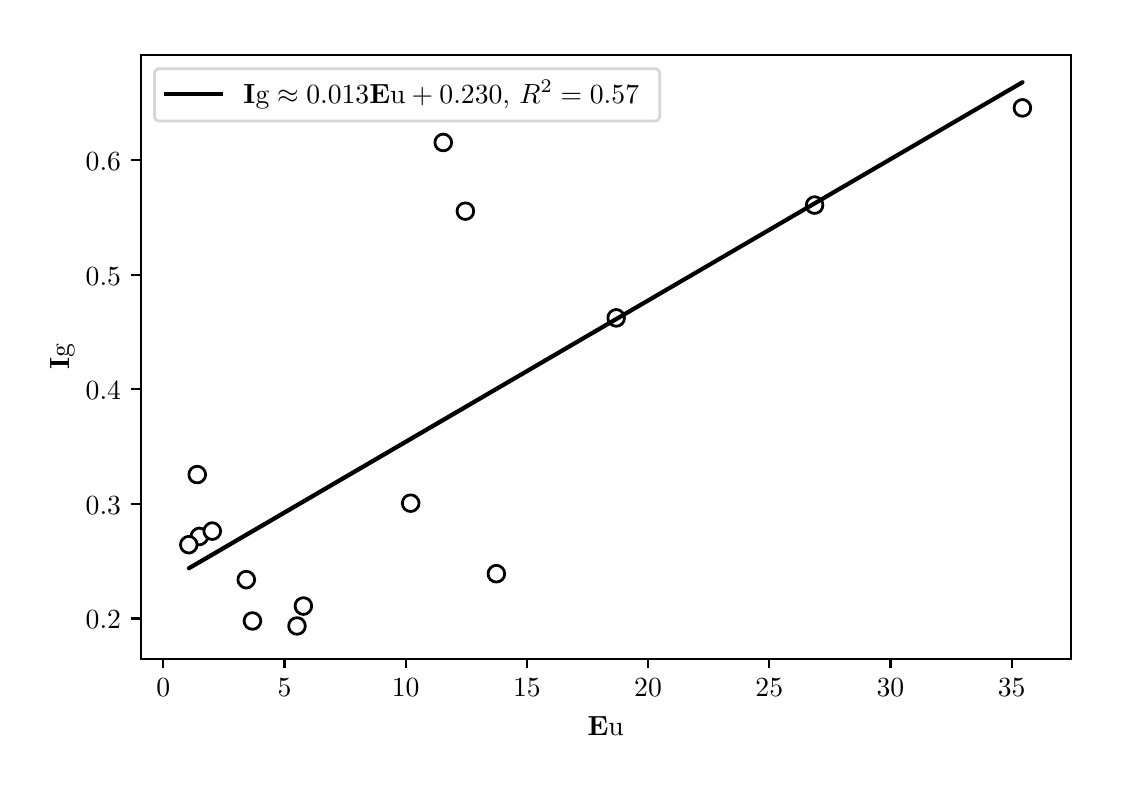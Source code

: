 \begingroup%
\makeatletter%
\begin{pgfpicture}%
\pgfpathrectangle{\pgfpointorigin}{\pgfqpoint{5.35in}{3.677in}}%
\pgfusepath{use as bounding box, clip}%
\begin{pgfscope}%
\pgfsetbuttcap%
\pgfsetmiterjoin%
\definecolor{currentfill}{rgb}{1.0,1.0,1.0}%
\pgfsetfillcolor{currentfill}%
\pgfsetlinewidth{0.0pt}%
\definecolor{currentstroke}{rgb}{1.0,1.0,1.0}%
\pgfsetstrokecolor{currentstroke}%
\pgfsetdash{}{0pt}%
\pgfpathmoveto{\pgfqpoint{0.0in}{0.0in}}%
\pgfpathlineto{\pgfqpoint{5.35in}{0.0in}}%
\pgfpathlineto{\pgfqpoint{5.35in}{3.677in}}%
\pgfpathlineto{\pgfqpoint{0.0in}{3.677in}}%
\pgfpathclose%
\pgfusepath{fill}%
\end{pgfscope}%
\begin{pgfscope}%
\pgfsetbuttcap%
\pgfsetmiterjoin%
\definecolor{currentfill}{rgb}{1.0,1.0,1.0}%
\pgfsetfillcolor{currentfill}%
\pgfsetlinewidth{0.0pt}%
\definecolor{currentstroke}{rgb}{0.0,0.0,0.0}%
\pgfsetstrokecolor{currentstroke}%
\pgfsetstrokeopacity{0.0}%
\pgfsetdash{}{0pt}%
\pgfpathmoveto{\pgfqpoint{0.565in}{0.522in}}%
\pgfpathlineto{\pgfqpoint{5.215in}{0.522in}}%
\pgfpathlineto{\pgfqpoint{5.215in}{3.542in}}%
\pgfpathlineto{\pgfqpoint{0.565in}{3.542in}}%
\pgfpathclose%
\pgfusepath{fill}%
\end{pgfscope}%
\begin{pgfscope}%
\pgfpathrectangle{\pgfqpoint{0.565in}{0.522in}}{\pgfqpoint{4.65in}{3.02in}} %
\pgfusepath{clip}%
\pgfsetbuttcap%
\pgfsetroundjoin%
\definecolor{currentfill}{rgb}{1.0,1.0,1.0}%
\pgfsetfillcolor{currentfill}%
\pgfsetlinewidth{1.004pt}%
\definecolor{currentstroke}{rgb}{0.0,0.0,0.0}%
\pgfsetstrokecolor{currentstroke}%
\pgfsetdash{}{0pt}%
\pgfpathmoveto{\pgfqpoint{0.848in}{1.401in}}%
\pgfpathcurveto{\pgfqpoint{0.859in}{1.401in}}{\pgfqpoint{0.869in}{1.405in}}{\pgfqpoint{0.877in}{1.413in}}%
\pgfpathcurveto{\pgfqpoint{0.885in}{1.421in}}{\pgfqpoint{0.89in}{1.431in}}{\pgfqpoint{0.89in}{1.442in}}%
\pgfpathcurveto{\pgfqpoint{0.89in}{1.454in}}{\pgfqpoint{0.885in}{1.464in}}{\pgfqpoint{0.877in}{1.472in}}%
\pgfpathcurveto{\pgfqpoint{0.869in}{1.48in}}{\pgfqpoint{0.859in}{1.484in}}{\pgfqpoint{0.848in}{1.484in}}%
\pgfpathcurveto{\pgfqpoint{0.837in}{1.484in}}{\pgfqpoint{0.826in}{1.48in}}{\pgfqpoint{0.818in}{1.472in}}%
\pgfpathcurveto{\pgfqpoint{0.811in}{1.464in}}{\pgfqpoint{0.806in}{1.454in}}{\pgfqpoint{0.806in}{1.442in}}%
\pgfpathcurveto{\pgfqpoint{0.806in}{1.431in}}{\pgfqpoint{0.811in}{1.421in}}{\pgfqpoint{0.818in}{1.413in}}%
\pgfpathcurveto{\pgfqpoint{0.826in}{1.405in}}{\pgfqpoint{0.837in}{1.401in}}{\pgfqpoint{0.848in}{1.401in}}%
\pgfpathclose%
\pgfusepath{stroke,fill}%
\end{pgfscope}%
\begin{pgfscope}%
\pgfpathrectangle{\pgfqpoint{0.565in}{0.522in}}{\pgfqpoint{4.65in}{3.02in}} %
\pgfusepath{clip}%
\pgfsetbuttcap%
\pgfsetroundjoin%
\definecolor{currentfill}{rgb}{1.0,1.0,1.0}%
\pgfsetfillcolor{currentfill}%
\pgfsetlinewidth{1.004pt}%
\definecolor{currentstroke}{rgb}{0.0,0.0,0.0}%
\pgfsetstrokecolor{currentstroke}%
\pgfsetdash{}{0pt}%
\pgfpathmoveto{\pgfqpoint{3.934in}{2.748in}}%
\pgfpathcurveto{\pgfqpoint{3.945in}{2.748in}}{\pgfqpoint{3.956in}{2.753in}}{\pgfqpoint{3.964in}{2.76in}}%
\pgfpathcurveto{\pgfqpoint{3.972in}{2.768in}}{\pgfqpoint{3.976in}{2.779in}}{\pgfqpoint{3.976in}{2.79in}}%
\pgfpathcurveto{\pgfqpoint{3.976in}{2.801in}}{\pgfqpoint{3.972in}{2.811in}}{\pgfqpoint{3.964in}{2.819in}}%
\pgfpathcurveto{\pgfqpoint{3.956in}{2.827in}}{\pgfqpoint{3.945in}{2.832in}}{\pgfqpoint{3.934in}{2.832in}}%
\pgfpathcurveto{\pgfqpoint{3.923in}{2.832in}}{\pgfqpoint{3.913in}{2.827in}}{\pgfqpoint{3.905in}{2.819in}}%
\pgfpathcurveto{\pgfqpoint{3.897in}{2.811in}}{\pgfqpoint{3.893in}{2.801in}}{\pgfqpoint{3.893in}{2.79in}}%
\pgfpathcurveto{\pgfqpoint{3.893in}{2.779in}}{\pgfqpoint{3.897in}{2.768in}}{\pgfqpoint{3.905in}{2.76in}}%
\pgfpathcurveto{\pgfqpoint{3.913in}{2.753in}}{\pgfqpoint{3.923in}{2.748in}}{\pgfqpoint{3.934in}{2.748in}}%
\pgfpathclose%
\pgfusepath{stroke,fill}%
\end{pgfscope}%
\begin{pgfscope}%
\pgfpathrectangle{\pgfqpoint{0.565in}{0.522in}}{\pgfqpoint{4.65in}{3.02in}} %
\pgfusepath{clip}%
\pgfsetbuttcap%
\pgfsetroundjoin%
\definecolor{currentfill}{rgb}{1.0,1.0,1.0}%
\pgfsetfillcolor{currentfill}%
\pgfsetlinewidth{1.004pt}%
\definecolor{currentstroke}{rgb}{0.0,0.0,0.0}%
\pgfsetstrokecolor{currentstroke}%
\pgfsetdash{}{0pt}%
\pgfpathmoveto{\pgfqpoint{4.974in}{3.234in}}%
\pgfpathcurveto{\pgfqpoint{4.985in}{3.234in}}{\pgfqpoint{4.995in}{3.239in}}{\pgfqpoint{5.003in}{3.246in}}%
\pgfpathcurveto{\pgfqpoint{5.011in}{3.254in}}{\pgfqpoint{5.015in}{3.265in}}{\pgfqpoint{5.015in}{3.276in}}%
\pgfpathcurveto{\pgfqpoint{5.015in}{3.287in}}{\pgfqpoint{5.011in}{3.298in}}{\pgfqpoint{5.003in}{3.305in}}%
\pgfpathcurveto{\pgfqpoint{4.995in}{3.313in}}{\pgfqpoint{4.985in}{3.318in}}{\pgfqpoint{4.974in}{3.318in}}%
\pgfpathcurveto{\pgfqpoint{4.963in}{3.318in}}{\pgfqpoint{4.952in}{3.313in}}{\pgfqpoint{4.944in}{3.305in}}%
\pgfpathcurveto{\pgfqpoint{4.936in}{3.298in}}{\pgfqpoint{4.932in}{3.287in}}{\pgfqpoint{4.932in}{3.276in}}%
\pgfpathcurveto{\pgfqpoint{4.932in}{3.265in}}{\pgfqpoint{4.936in}{3.254in}}{\pgfqpoint{4.944in}{3.246in}}%
\pgfpathcurveto{\pgfqpoint{4.952in}{3.239in}}{\pgfqpoint{4.963in}{3.234in}}{\pgfqpoint{4.974in}{3.234in}}%
\pgfpathclose%
\pgfusepath{stroke,fill}%
\end{pgfscope}%
\begin{pgfscope}%
\pgfpathrectangle{\pgfqpoint{0.565in}{0.522in}}{\pgfqpoint{4.65in}{3.02in}} %
\pgfusepath{clip}%
\pgfsetbuttcap%
\pgfsetroundjoin%
\definecolor{currentfill}{rgb}{1.0,1.0,1.0}%
\pgfsetfillcolor{currentfill}%
\pgfsetlinewidth{1.004pt}%
\definecolor{currentstroke}{rgb}{0.0,0.0,0.0}%
\pgfsetstrokecolor{currentstroke}%
\pgfsetdash{}{0pt}%
\pgfpathmoveto{\pgfqpoint{1.915in}{1.258in}}%
\pgfpathcurveto{\pgfqpoint{1.926in}{1.258in}}{\pgfqpoint{1.937in}{1.262in}}{\pgfqpoint{1.944in}{1.27in}}%
\pgfpathcurveto{\pgfqpoint{1.952in}{1.278in}}{\pgfqpoint{1.957in}{1.288in}}{\pgfqpoint{1.957in}{1.299in}}%
\pgfpathcurveto{\pgfqpoint{1.957in}{1.31in}}{\pgfqpoint{1.952in}{1.321in}}{\pgfqpoint{1.944in}{1.329in}}%
\pgfpathcurveto{\pgfqpoint{1.937in}{1.337in}}{\pgfqpoint{1.926in}{1.341in}}{\pgfqpoint{1.915in}{1.341in}}%
\pgfpathcurveto{\pgfqpoint{1.904in}{1.341in}}{\pgfqpoint{1.893in}{1.337in}}{\pgfqpoint{1.885in}{1.329in}}%
\pgfpathcurveto{\pgfqpoint{1.878in}{1.321in}}{\pgfqpoint{1.873in}{1.31in}}{\pgfqpoint{1.873in}{1.299in}}%
\pgfpathcurveto{\pgfqpoint{1.873in}{1.288in}}{\pgfqpoint{1.878in}{1.278in}}{\pgfqpoint{1.885in}{1.27in}}%
\pgfpathcurveto{\pgfqpoint{1.893in}{1.262in}}{\pgfqpoint{1.904in}{1.258in}}{\pgfqpoint{1.915in}{1.258in}}%
\pgfpathclose%
\pgfusepath{stroke,fill}%
\end{pgfscope}%
\begin{pgfscope}%
\pgfpathrectangle{\pgfqpoint{0.565in}{0.522in}}{\pgfqpoint{4.65in}{3.02in}} %
\pgfusepath{clip}%
\pgfsetbuttcap%
\pgfsetroundjoin%
\definecolor{currentfill}{rgb}{1.0,1.0,1.0}%
\pgfsetfillcolor{currentfill}%
\pgfsetlinewidth{1.004pt}%
\definecolor{currentstroke}{rgb}{0.0,0.0,0.0}%
\pgfsetstrokecolor{currentstroke}%
\pgfsetdash{}{0pt}%
\pgfpathmoveto{\pgfqpoint{2.943in}{2.184in}}%
\pgfpathcurveto{\pgfqpoint{2.954in}{2.184in}}{\pgfqpoint{2.964in}{2.189in}}{\pgfqpoint{2.972in}{2.196in}}%
\pgfpathcurveto{\pgfqpoint{2.98in}{2.204in}}{\pgfqpoint{2.984in}{2.215in}}{\pgfqpoint{2.984in}{2.226in}}%
\pgfpathcurveto{\pgfqpoint{2.984in}{2.237in}}{\pgfqpoint{2.98in}{2.248in}}{\pgfqpoint{2.972in}{2.255in}}%
\pgfpathcurveto{\pgfqpoint{2.964in}{2.263in}}{\pgfqpoint{2.954in}{2.268in}}{\pgfqpoint{2.943in}{2.268in}}%
\pgfpathcurveto{\pgfqpoint{2.932in}{2.268in}}{\pgfqpoint{2.921in}{2.263in}}{\pgfqpoint{2.913in}{2.255in}}%
\pgfpathcurveto{\pgfqpoint{2.905in}{2.248in}}{\pgfqpoint{2.901in}{2.237in}}{\pgfqpoint{2.901in}{2.226in}}%
\pgfpathcurveto{\pgfqpoint{2.901in}{2.215in}}{\pgfqpoint{2.905in}{2.204in}}{\pgfqpoint{2.913in}{2.196in}}%
\pgfpathcurveto{\pgfqpoint{2.921in}{2.189in}}{\pgfqpoint{2.932in}{2.184in}}{\pgfqpoint{2.943in}{2.184in}}%
\pgfpathclose%
\pgfusepath{stroke,fill}%
\end{pgfscope}%
\begin{pgfscope}%
\pgfpathrectangle{\pgfqpoint{0.565in}{0.522in}}{\pgfqpoint{4.65in}{3.02in}} %
\pgfusepath{clip}%
\pgfsetbuttcap%
\pgfsetroundjoin%
\definecolor{currentfill}{rgb}{1.0,1.0,1.0}%
\pgfsetfillcolor{currentfill}%
\pgfsetlinewidth{1.004pt}%
\definecolor{currentstroke}{rgb}{0.0,0.0,0.0}%
\pgfsetstrokecolor{currentstroke}%
\pgfsetdash{}{0pt}%
\pgfpathmoveto{\pgfqpoint{2.343in}{0.905in}}%
\pgfpathcurveto{\pgfqpoint{2.354in}{0.905in}}{\pgfqpoint{2.365in}{0.91in}}{\pgfqpoint{2.373in}{0.917in}}%
\pgfpathcurveto{\pgfqpoint{2.381in}{0.925in}}{\pgfqpoint{2.385in}{0.936in}}{\pgfqpoint{2.385in}{0.947in}}%
\pgfpathcurveto{\pgfqpoint{2.385in}{0.958in}}{\pgfqpoint{2.381in}{0.968in}}{\pgfqpoint{2.373in}{0.976in}}%
\pgfpathcurveto{\pgfqpoint{2.365in}{0.984in}}{\pgfqpoint{2.354in}{0.989in}}{\pgfqpoint{2.343in}{0.989in}}%
\pgfpathcurveto{\pgfqpoint{2.332in}{0.989in}}{\pgfqpoint{2.322in}{0.984in}}{\pgfqpoint{2.314in}{0.976in}}%
\pgfpathcurveto{\pgfqpoint{2.306in}{0.968in}}{\pgfqpoint{2.302in}{0.958in}}{\pgfqpoint{2.302in}{0.947in}}%
\pgfpathcurveto{\pgfqpoint{2.302in}{0.936in}}{\pgfqpoint{2.306in}{0.925in}}{\pgfqpoint{2.314in}{0.917in}}%
\pgfpathcurveto{\pgfqpoint{2.322in}{0.91in}}{\pgfqpoint{2.332in}{0.905in}}{\pgfqpoint{2.343in}{0.905in}}%
\pgfpathclose%
\pgfusepath{stroke,fill}%
\end{pgfscope}%
\begin{pgfscope}%
\pgfpathrectangle{\pgfqpoint{0.565in}{0.522in}}{\pgfqpoint{4.65in}{3.02in}} %
\pgfusepath{clip}%
\pgfsetbuttcap%
\pgfsetroundjoin%
\definecolor{currentfill}{rgb}{1.0,1.0,1.0}%
\pgfsetfillcolor{currentfill}%
\pgfsetlinewidth{1.004pt}%
\definecolor{currentstroke}{rgb}{0.0,0.0,0.0}%
\pgfsetstrokecolor{currentstroke}%
\pgfsetdash{}{0pt}%
\pgfpathmoveto{\pgfqpoint{0.858in}{1.091in}}%
\pgfpathcurveto{\pgfqpoint{0.869in}{1.091in}}{\pgfqpoint{0.88in}{1.096in}}{\pgfqpoint{0.888in}{1.104in}}%
\pgfpathcurveto{\pgfqpoint{0.896in}{1.111in}}{\pgfqpoint{0.9in}{1.122in}}{\pgfqpoint{0.9in}{1.133in}}%
\pgfpathcurveto{\pgfqpoint{0.9in}{1.144in}}{\pgfqpoint{0.896in}{1.155in}}{\pgfqpoint{0.888in}{1.162in}}%
\pgfpathcurveto{\pgfqpoint{0.88in}{1.17in}}{\pgfqpoint{0.869in}{1.175in}}{\pgfqpoint{0.858in}{1.175in}}%
\pgfpathcurveto{\pgfqpoint{0.847in}{1.175in}}{\pgfqpoint{0.837in}{1.17in}}{\pgfqpoint{0.829in}{1.162in}}%
\pgfpathcurveto{\pgfqpoint{0.821in}{1.155in}}{\pgfqpoint{0.817in}{1.144in}}{\pgfqpoint{0.817in}{1.133in}}%
\pgfpathcurveto{\pgfqpoint{0.817in}{1.122in}}{\pgfqpoint{0.821in}{1.111in}}{\pgfqpoint{0.829in}{1.104in}}%
\pgfpathcurveto{\pgfqpoint{0.837in}{1.096in}}{\pgfqpoint{0.847in}{1.091in}}{\pgfqpoint{0.858in}{1.091in}}%
\pgfpathclose%
\pgfusepath{stroke,fill}%
\end{pgfscope}%
\begin{pgfscope}%
\pgfpathrectangle{\pgfqpoint{0.565in}{0.522in}}{\pgfqpoint{4.65in}{3.02in}} %
\pgfusepath{clip}%
\pgfsetbuttcap%
\pgfsetroundjoin%
\definecolor{currentfill}{rgb}{1.0,1.0,1.0}%
\pgfsetfillcolor{currentfill}%
\pgfsetlinewidth{1.004pt}%
\definecolor{currentstroke}{rgb}{0.0,0.0,0.0}%
\pgfsetstrokecolor{currentstroke}%
\pgfsetdash{}{0pt}%
\pgfpathmoveto{\pgfqpoint{1.379in}{0.743in}}%
\pgfpathcurveto{\pgfqpoint{1.39in}{0.743in}}{\pgfqpoint{1.4in}{0.748in}}{\pgfqpoint{1.408in}{0.756in}}%
\pgfpathcurveto{\pgfqpoint{1.416in}{0.763in}}{\pgfqpoint{1.42in}{0.774in}}{\pgfqpoint{1.42in}{0.785in}}%
\pgfpathcurveto{\pgfqpoint{1.42in}{0.796in}}{\pgfqpoint{1.416in}{0.807in}}{\pgfqpoint{1.408in}{0.815in}}%
\pgfpathcurveto{\pgfqpoint{1.4in}{0.822in}}{\pgfqpoint{1.39in}{0.827in}}{\pgfqpoint{1.379in}{0.827in}}%
\pgfpathcurveto{\pgfqpoint{1.368in}{0.827in}}{\pgfqpoint{1.357in}{0.822in}}{\pgfqpoint{1.349in}{0.815in}}%
\pgfpathcurveto{\pgfqpoint{1.341in}{0.807in}}{\pgfqpoint{1.337in}{0.796in}}{\pgfqpoint{1.337in}{0.785in}}%
\pgfpathcurveto{\pgfqpoint{1.337in}{0.774in}}{\pgfqpoint{1.341in}{0.763in}}{\pgfqpoint{1.349in}{0.756in}}%
\pgfpathcurveto{\pgfqpoint{1.357in}{0.748in}}{\pgfqpoint{1.368in}{0.743in}}{\pgfqpoint{1.379in}{0.743in}}%
\pgfpathclose%
\pgfusepath{stroke,fill}%
\end{pgfscope}%
\begin{pgfscope}%
\pgfpathrectangle{\pgfqpoint{0.565in}{0.522in}}{\pgfqpoint{4.65in}{3.02in}} %
\pgfusepath{clip}%
\pgfsetbuttcap%
\pgfsetroundjoin%
\definecolor{currentfill}{rgb}{1.0,1.0,1.0}%
\pgfsetfillcolor{currentfill}%
\pgfsetlinewidth{1.004pt}%
\definecolor{currentstroke}{rgb}{0.0,0.0,0.0}%
\pgfsetstrokecolor{currentstroke}%
\pgfsetdash{}{0pt}%
\pgfpathmoveto{\pgfqpoint{1.124in}{0.669in}}%
\pgfpathcurveto{\pgfqpoint{1.135in}{0.669in}}{\pgfqpoint{1.146in}{0.673in}}{\pgfqpoint{1.153in}{0.681in}}%
\pgfpathcurveto{\pgfqpoint{1.161in}{0.689in}}{\pgfqpoint{1.166in}{0.7in}}{\pgfqpoint{1.166in}{0.711in}}%
\pgfpathcurveto{\pgfqpoint{1.166in}{0.722in}}{\pgfqpoint{1.161in}{0.732in}}{\pgfqpoint{1.153in}{0.74in}}%
\pgfpathcurveto{\pgfqpoint{1.146in}{0.748in}}{\pgfqpoint{1.135in}{0.752in}}{\pgfqpoint{1.124in}{0.752in}}%
\pgfpathcurveto{\pgfqpoint{1.113in}{0.752in}}{\pgfqpoint{1.102in}{0.748in}}{\pgfqpoint{1.094in}{0.74in}}%
\pgfpathcurveto{\pgfqpoint{1.087in}{0.732in}}{\pgfqpoint{1.082in}{0.722in}}{\pgfqpoint{1.082in}{0.711in}}%
\pgfpathcurveto{\pgfqpoint{1.082in}{0.7in}}{\pgfqpoint{1.087in}{0.689in}}{\pgfqpoint{1.094in}{0.681in}}%
\pgfpathcurveto{\pgfqpoint{1.102in}{0.673in}}{\pgfqpoint{1.113in}{0.669in}}{\pgfqpoint{1.124in}{0.669in}}%
\pgfpathclose%
\pgfusepath{stroke,fill}%
\end{pgfscope}%
\begin{pgfscope}%
\pgfpathrectangle{\pgfqpoint{0.565in}{0.522in}}{\pgfqpoint{4.65in}{3.02in}} %
\pgfusepath{clip}%
\pgfsetbuttcap%
\pgfsetroundjoin%
\definecolor{currentfill}{rgb}{1.0,1.0,1.0}%
\pgfsetfillcolor{currentfill}%
\pgfsetlinewidth{1.004pt}%
\definecolor{currentstroke}{rgb}{0.0,0.0,0.0}%
\pgfsetstrokecolor{currentstroke}%
\pgfsetdash{}{0pt}%
\pgfpathmoveto{\pgfqpoint{0.923in}{1.118in}}%
\pgfpathcurveto{\pgfqpoint{0.934in}{1.118in}}{\pgfqpoint{0.945in}{1.123in}}{\pgfqpoint{0.952in}{1.13in}}%
\pgfpathcurveto{\pgfqpoint{0.96in}{1.138in}}{\pgfqpoint{0.965in}{1.149in}}{\pgfqpoint{0.965in}{1.16in}}%
\pgfpathcurveto{\pgfqpoint{0.965in}{1.171in}}{\pgfqpoint{0.96in}{1.182in}}{\pgfqpoint{0.952in}{1.189in}}%
\pgfpathcurveto{\pgfqpoint{0.945in}{1.197in}}{\pgfqpoint{0.934in}{1.202in}}{\pgfqpoint{0.923in}{1.202in}}%
\pgfpathcurveto{\pgfqpoint{0.912in}{1.202in}}{\pgfqpoint{0.901in}{1.197in}}{\pgfqpoint{0.894in}{1.189in}}%
\pgfpathcurveto{\pgfqpoint{0.886in}{1.182in}}{\pgfqpoint{0.881in}{1.171in}}{\pgfqpoint{0.881in}{1.16in}}%
\pgfpathcurveto{\pgfqpoint{0.881in}{1.149in}}{\pgfqpoint{0.886in}{1.138in}}{\pgfqpoint{0.894in}{1.13in}}%
\pgfpathcurveto{\pgfqpoint{0.901in}{1.123in}}{\pgfqpoint{0.912in}{1.118in}}{\pgfqpoint{0.923in}{1.118in}}%
\pgfpathclose%
\pgfusepath{stroke,fill}%
\end{pgfscope}%
\begin{pgfscope}%
\pgfpathrectangle{\pgfqpoint{0.565in}{0.522in}}{\pgfqpoint{4.65in}{3.02in}} %
\pgfusepath{clip}%
\pgfsetbuttcap%
\pgfsetroundjoin%
\definecolor{currentfill}{rgb}{1.0,1.0,1.0}%
\pgfsetfillcolor{currentfill}%
\pgfsetlinewidth{1.004pt}%
\definecolor{currentstroke}{rgb}{0.0,0.0,0.0}%
\pgfsetstrokecolor{currentstroke}%
\pgfsetdash{}{0pt}%
\pgfpathmoveto{\pgfqpoint{2.189in}{2.718in}}%
\pgfpathcurveto{\pgfqpoint{2.2in}{2.718in}}{\pgfqpoint{2.21in}{2.723in}}{\pgfqpoint{2.218in}{2.73in}}%
\pgfpathcurveto{\pgfqpoint{2.226in}{2.738in}}{\pgfqpoint{2.23in}{2.749in}}{\pgfqpoint{2.23in}{2.76in}}%
\pgfpathcurveto{\pgfqpoint{2.23in}{2.771in}}{\pgfqpoint{2.226in}{2.781in}}{\pgfqpoint{2.218in}{2.789in}}%
\pgfpathcurveto{\pgfqpoint{2.21in}{2.797in}}{\pgfqpoint{2.2in}{2.801in}}{\pgfqpoint{2.189in}{2.801in}}%
\pgfpathcurveto{\pgfqpoint{2.178in}{2.801in}}{\pgfqpoint{2.167in}{2.797in}}{\pgfqpoint{2.159in}{2.789in}}%
\pgfpathcurveto{\pgfqpoint{2.151in}{2.781in}}{\pgfqpoint{2.147in}{2.771in}}{\pgfqpoint{2.147in}{2.76in}}%
\pgfpathcurveto{\pgfqpoint{2.147in}{2.749in}}{\pgfqpoint{2.151in}{2.738in}}{\pgfqpoint{2.159in}{2.73in}}%
\pgfpathcurveto{\pgfqpoint{2.167in}{2.723in}}{\pgfqpoint{2.178in}{2.718in}}{\pgfqpoint{2.189in}{2.718in}}%
\pgfpathclose%
\pgfusepath{stroke,fill}%
\end{pgfscope}%
\begin{pgfscope}%
\pgfpathrectangle{\pgfqpoint{0.565in}{0.522in}}{\pgfqpoint{4.65in}{3.02in}} %
\pgfusepath{clip}%
\pgfsetbuttcap%
\pgfsetroundjoin%
\definecolor{currentfill}{rgb}{1.0,1.0,1.0}%
\pgfsetfillcolor{currentfill}%
\pgfsetlinewidth{1.004pt}%
\definecolor{currentstroke}{rgb}{0.0,0.0,0.0}%
\pgfsetstrokecolor{currentstroke}%
\pgfsetdash{}{0pt}%
\pgfpathmoveto{\pgfqpoint{1.093in}{0.875in}}%
\pgfpathcurveto{\pgfqpoint{1.104in}{0.875in}}{\pgfqpoint{1.115in}{0.88in}}{\pgfqpoint{1.122in}{0.888in}}%
\pgfpathcurveto{\pgfqpoint{1.13in}{0.895in}}{\pgfqpoint{1.135in}{0.906in}}{\pgfqpoint{1.135in}{0.917in}}%
\pgfpathcurveto{\pgfqpoint{1.135in}{0.928in}}{\pgfqpoint{1.13in}{0.939in}}{\pgfqpoint{1.122in}{0.947in}}%
\pgfpathcurveto{\pgfqpoint{1.115in}{0.954in}}{\pgfqpoint{1.104in}{0.959in}}{\pgfqpoint{1.093in}{0.959in}}%
\pgfpathcurveto{\pgfqpoint{1.082in}{0.959in}}{\pgfqpoint{1.071in}{0.954in}}{\pgfqpoint{1.064in}{0.947in}}%
\pgfpathcurveto{\pgfqpoint{1.056in}{0.939in}}{\pgfqpoint{1.051in}{0.928in}}{\pgfqpoint{1.051in}{0.917in}}%
\pgfpathcurveto{\pgfqpoint{1.051in}{0.906in}}{\pgfqpoint{1.056in}{0.895in}}{\pgfqpoint{1.064in}{0.888in}}%
\pgfpathcurveto{\pgfqpoint{1.071in}{0.88in}}{\pgfqpoint{1.082in}{0.875in}}{\pgfqpoint{1.093in}{0.875in}}%
\pgfpathclose%
\pgfusepath{stroke,fill}%
\end{pgfscope}%
\begin{pgfscope}%
\pgfpathrectangle{\pgfqpoint{0.565in}{0.522in}}{\pgfqpoint{4.65in}{3.02in}} %
\pgfusepath{clip}%
\pgfsetbuttcap%
\pgfsetroundjoin%
\definecolor{currentfill}{rgb}{1.0,1.0,1.0}%
\pgfsetfillcolor{currentfill}%
\pgfsetlinewidth{1.004pt}%
\definecolor{currentstroke}{rgb}{0.0,0.0,0.0}%
\pgfsetstrokecolor{currentstroke}%
\pgfsetdash{}{0pt}%
\pgfpathmoveto{\pgfqpoint{0.806in}{1.05in}}%
\pgfpathcurveto{\pgfqpoint{0.817in}{1.05in}}{\pgfqpoint{0.827in}{1.055in}}{\pgfqpoint{0.835in}{1.063in}}%
\pgfpathcurveto{\pgfqpoint{0.843in}{1.07in}}{\pgfqpoint{0.847in}{1.081in}}{\pgfqpoint{0.847in}{1.092in}}%
\pgfpathcurveto{\pgfqpoint{0.847in}{1.103in}}{\pgfqpoint{0.843in}{1.114in}}{\pgfqpoint{0.835in}{1.121in}}%
\pgfpathcurveto{\pgfqpoint{0.827in}{1.129in}}{\pgfqpoint{0.817in}{1.134in}}{\pgfqpoint{0.806in}{1.134in}}%
\pgfpathcurveto{\pgfqpoint{0.795in}{1.134in}}{\pgfqpoint{0.784in}{1.129in}}{\pgfqpoint{0.776in}{1.121in}}%
\pgfpathcurveto{\pgfqpoint{0.768in}{1.114in}}{\pgfqpoint{0.764in}{1.103in}}{\pgfqpoint{0.764in}{1.092in}}%
\pgfpathcurveto{\pgfqpoint{0.764in}{1.081in}}{\pgfqpoint{0.768in}{1.07in}}{\pgfqpoint{0.776in}{1.063in}}%
\pgfpathcurveto{\pgfqpoint{0.784in}{1.055in}}{\pgfqpoint{0.795in}{1.05in}}{\pgfqpoint{0.806in}{1.05in}}%
\pgfpathclose%
\pgfusepath{stroke,fill}%
\end{pgfscope}%
\begin{pgfscope}%
\pgfpathrectangle{\pgfqpoint{0.565in}{0.522in}}{\pgfqpoint{4.65in}{3.02in}} %
\pgfusepath{clip}%
\pgfsetbuttcap%
\pgfsetroundjoin%
\definecolor{currentfill}{rgb}{1.0,1.0,1.0}%
\pgfsetfillcolor{currentfill}%
\pgfsetlinewidth{1.004pt}%
\definecolor{currentstroke}{rgb}{0.0,0.0,0.0}%
\pgfsetstrokecolor{currentstroke}%
\pgfsetdash{}{0pt}%
\pgfpathmoveto{\pgfqpoint{2.078in}{3.061in}}%
\pgfpathcurveto{\pgfqpoint{2.089in}{3.061in}}{\pgfqpoint{2.1in}{3.066in}}{\pgfqpoint{2.107in}{3.073in}}%
\pgfpathcurveto{\pgfqpoint{2.115in}{3.081in}}{\pgfqpoint{2.12in}{3.092in}}{\pgfqpoint{2.12in}{3.103in}}%
\pgfpathcurveto{\pgfqpoint{2.12in}{3.114in}}{\pgfqpoint{2.115in}{3.125in}}{\pgfqpoint{2.107in}{3.132in}}%
\pgfpathcurveto{\pgfqpoint{2.1in}{3.14in}}{\pgfqpoint{2.089in}{3.145in}}{\pgfqpoint{2.078in}{3.145in}}%
\pgfpathcurveto{\pgfqpoint{2.067in}{3.145in}}{\pgfqpoint{2.056in}{3.14in}}{\pgfqpoint{2.048in}{3.132in}}%
\pgfpathcurveto{\pgfqpoint{2.041in}{3.125in}}{\pgfqpoint{2.036in}{3.114in}}{\pgfqpoint{2.036in}{3.103in}}%
\pgfpathcurveto{\pgfqpoint{2.036in}{3.092in}}{\pgfqpoint{2.041in}{3.081in}}{\pgfqpoint{2.048in}{3.073in}}%
\pgfpathcurveto{\pgfqpoint{2.056in}{3.066in}}{\pgfqpoint{2.067in}{3.061in}}{\pgfqpoint{2.078in}{3.061in}}%
\pgfpathclose%
\pgfusepath{stroke,fill}%
\end{pgfscope}%
\begin{pgfscope}%
\pgfpathrectangle{\pgfqpoint{0.565in}{0.522in}}{\pgfqpoint{4.65in}{3.02in}} %
\pgfusepath{clip}%
\pgfsetbuttcap%
\pgfsetroundjoin%
\definecolor{currentfill}{rgb}{1.0,1.0,1.0}%
\pgfsetfillcolor{currentfill}%
\pgfsetlinewidth{1.004pt}%
\definecolor{currentstroke}{rgb}{0.0,0.0,0.0}%
\pgfsetstrokecolor{currentstroke}%
\pgfsetdash{}{0pt}%
\pgfpathmoveto{\pgfqpoint{1.347in}{0.644in}}%
\pgfpathcurveto{\pgfqpoint{1.358in}{0.644in}}{\pgfqpoint{1.368in}{0.648in}}{\pgfqpoint{1.376in}{0.656in}}%
\pgfpathcurveto{\pgfqpoint{1.384in}{0.664in}}{\pgfqpoint{1.388in}{0.674in}}{\pgfqpoint{1.388in}{0.685in}}%
\pgfpathcurveto{\pgfqpoint{1.388in}{0.696in}}{\pgfqpoint{1.384in}{0.707in}}{\pgfqpoint{1.376in}{0.715in}}%
\pgfpathcurveto{\pgfqpoint{1.368in}{0.723in}}{\pgfqpoint{1.358in}{0.727in}}{\pgfqpoint{1.347in}{0.727in}}%
\pgfpathcurveto{\pgfqpoint{1.336in}{0.727in}}{\pgfqpoint{1.325in}{0.723in}}{\pgfqpoint{1.317in}{0.715in}}%
\pgfpathcurveto{\pgfqpoint{1.309in}{0.707in}}{\pgfqpoint{1.305in}{0.696in}}{\pgfqpoint{1.305in}{0.685in}}%
\pgfpathcurveto{\pgfqpoint{1.305in}{0.674in}}{\pgfqpoint{1.309in}{0.664in}}{\pgfqpoint{1.317in}{0.656in}}%
\pgfpathcurveto{\pgfqpoint{1.325in}{0.648in}}{\pgfqpoint{1.336in}{0.644in}}{\pgfqpoint{1.347in}{0.644in}}%
\pgfpathclose%
\pgfusepath{stroke,fill}%
\end{pgfscope}%
\begin{pgfscope}%
\pgfsetbuttcap%
\pgfsetroundjoin%
\definecolor{currentfill}{rgb}{0.0,0.0,0.0}%
\pgfsetfillcolor{currentfill}%
\pgfsetlinewidth{0.803pt}%
\definecolor{currentstroke}{rgb}{0.0,0.0,0.0}%
\pgfsetstrokecolor{currentstroke}%
\pgfsetdash{}{0pt}%
\pgfsys@defobject{currentmarker}{\pgfqpoint{0.0in}{-0.049in}}{\pgfqpoint{0.0in}{0.0in}}{%
\pgfpathmoveto{\pgfqpoint{0.0in}{0.0in}}%
\pgfpathlineto{\pgfqpoint{0.0in}{-0.049in}}%
\pgfusepath{stroke,fill}%
}%
\begin{pgfscope}%
\pgfsys@transformshift{0.678in}{0.522in}%
\pgfsys@useobject{currentmarker}{}%
\end{pgfscope}%
\end{pgfscope}%
\begin{pgfscope}%
\pgftext[x=0.678in,y=0.424in,,top]{\rmfamily\fontsize{10.0}{12.0}\selectfont \(\displaystyle 0\)}%
\end{pgfscope}%
\begin{pgfscope}%
\pgfsetbuttcap%
\pgfsetroundjoin%
\definecolor{currentfill}{rgb}{0.0,0.0,0.0}%
\pgfsetfillcolor{currentfill}%
\pgfsetlinewidth{0.803pt}%
\definecolor{currentstroke}{rgb}{0.0,0.0,0.0}%
\pgfsetstrokecolor{currentstroke}%
\pgfsetdash{}{0pt}%
\pgfsys@defobject{currentmarker}{\pgfqpoint{0.0in}{-0.049in}}{\pgfqpoint{0.0in}{0.0in}}{%
\pgfpathmoveto{\pgfqpoint{0.0in}{0.0in}}%
\pgfpathlineto{\pgfqpoint{0.0in}{-0.049in}}%
\pgfusepath{stroke,fill}%
}%
\begin{pgfscope}%
\pgfsys@transformshift{1.284in}{0.522in}%
\pgfsys@useobject{currentmarker}{}%
\end{pgfscope}%
\end{pgfscope}%
\begin{pgfscope}%
\pgftext[x=1.284in,y=0.424in,,top]{\rmfamily\fontsize{10.0}{12.0}\selectfont \(\displaystyle 5\)}%
\end{pgfscope}%
\begin{pgfscope}%
\pgfsetbuttcap%
\pgfsetroundjoin%
\definecolor{currentfill}{rgb}{0.0,0.0,0.0}%
\pgfsetfillcolor{currentfill}%
\pgfsetlinewidth{0.803pt}%
\definecolor{currentstroke}{rgb}{0.0,0.0,0.0}%
\pgfsetstrokecolor{currentstroke}%
\pgfsetdash{}{0pt}%
\pgfsys@defobject{currentmarker}{\pgfqpoint{0.0in}{-0.049in}}{\pgfqpoint{0.0in}{0.0in}}{%
\pgfpathmoveto{\pgfqpoint{0.0in}{0.0in}}%
\pgfpathlineto{\pgfqpoint{0.0in}{-0.049in}}%
\pgfusepath{stroke,fill}%
}%
\begin{pgfscope}%
\pgfsys@transformshift{1.89in}{0.522in}%
\pgfsys@useobject{currentmarker}{}%
\end{pgfscope}%
\end{pgfscope}%
\begin{pgfscope}%
\pgftext[x=1.89in,y=0.424in,,top]{\rmfamily\fontsize{10.0}{12.0}\selectfont \(\displaystyle 10\)}%
\end{pgfscope}%
\begin{pgfscope}%
\pgfsetbuttcap%
\pgfsetroundjoin%
\definecolor{currentfill}{rgb}{0.0,0.0,0.0}%
\pgfsetfillcolor{currentfill}%
\pgfsetlinewidth{0.803pt}%
\definecolor{currentstroke}{rgb}{0.0,0.0,0.0}%
\pgfsetstrokecolor{currentstroke}%
\pgfsetdash{}{0pt}%
\pgfsys@defobject{currentmarker}{\pgfqpoint{0.0in}{-0.049in}}{\pgfqpoint{0.0in}{0.0in}}{%
\pgfpathmoveto{\pgfqpoint{0.0in}{0.0in}}%
\pgfpathlineto{\pgfqpoint{0.0in}{-0.049in}}%
\pgfusepath{stroke,fill}%
}%
\begin{pgfscope}%
\pgfsys@transformshift{2.496in}{0.522in}%
\pgfsys@useobject{currentmarker}{}%
\end{pgfscope}%
\end{pgfscope}%
\begin{pgfscope}%
\pgftext[x=2.496in,y=0.424in,,top]{\rmfamily\fontsize{10.0}{12.0}\selectfont \(\displaystyle 15\)}%
\end{pgfscope}%
\begin{pgfscope}%
\pgfsetbuttcap%
\pgfsetroundjoin%
\definecolor{currentfill}{rgb}{0.0,0.0,0.0}%
\pgfsetfillcolor{currentfill}%
\pgfsetlinewidth{0.803pt}%
\definecolor{currentstroke}{rgb}{0.0,0.0,0.0}%
\pgfsetstrokecolor{currentstroke}%
\pgfsetdash{}{0pt}%
\pgfsys@defobject{currentmarker}{\pgfqpoint{0.0in}{-0.049in}}{\pgfqpoint{0.0in}{0.0in}}{%
\pgfpathmoveto{\pgfqpoint{0.0in}{0.0in}}%
\pgfpathlineto{\pgfqpoint{0.0in}{-0.049in}}%
\pgfusepath{stroke,fill}%
}%
\begin{pgfscope}%
\pgfsys@transformshift{3.102in}{0.522in}%
\pgfsys@useobject{currentmarker}{}%
\end{pgfscope}%
\end{pgfscope}%
\begin{pgfscope}%
\pgftext[x=3.102in,y=0.424in,,top]{\rmfamily\fontsize{10.0}{12.0}\selectfont \(\displaystyle 20\)}%
\end{pgfscope}%
\begin{pgfscope}%
\pgfsetbuttcap%
\pgfsetroundjoin%
\definecolor{currentfill}{rgb}{0.0,0.0,0.0}%
\pgfsetfillcolor{currentfill}%
\pgfsetlinewidth{0.803pt}%
\definecolor{currentstroke}{rgb}{0.0,0.0,0.0}%
\pgfsetstrokecolor{currentstroke}%
\pgfsetdash{}{0pt}%
\pgfsys@defobject{currentmarker}{\pgfqpoint{0.0in}{-0.049in}}{\pgfqpoint{0.0in}{0.0in}}{%
\pgfpathmoveto{\pgfqpoint{0.0in}{0.0in}}%
\pgfpathlineto{\pgfqpoint{0.0in}{-0.049in}}%
\pgfusepath{stroke,fill}%
}%
\begin{pgfscope}%
\pgfsys@transformshift{3.708in}{0.522in}%
\pgfsys@useobject{currentmarker}{}%
\end{pgfscope}%
\end{pgfscope}%
\begin{pgfscope}%
\pgftext[x=3.708in,y=0.424in,,top]{\rmfamily\fontsize{10.0}{12.0}\selectfont \(\displaystyle 25\)}%
\end{pgfscope}%
\begin{pgfscope}%
\pgfsetbuttcap%
\pgfsetroundjoin%
\definecolor{currentfill}{rgb}{0.0,0.0,0.0}%
\pgfsetfillcolor{currentfill}%
\pgfsetlinewidth{0.803pt}%
\definecolor{currentstroke}{rgb}{0.0,0.0,0.0}%
\pgfsetstrokecolor{currentstroke}%
\pgfsetdash{}{0pt}%
\pgfsys@defobject{currentmarker}{\pgfqpoint{0.0in}{-0.049in}}{\pgfqpoint{0.0in}{0.0in}}{%
\pgfpathmoveto{\pgfqpoint{0.0in}{0.0in}}%
\pgfpathlineto{\pgfqpoint{0.0in}{-0.049in}}%
\pgfusepath{stroke,fill}%
}%
\begin{pgfscope}%
\pgfsys@transformshift{4.314in}{0.522in}%
\pgfsys@useobject{currentmarker}{}%
\end{pgfscope}%
\end{pgfscope}%
\begin{pgfscope}%
\pgftext[x=4.314in,y=0.424in,,top]{\rmfamily\fontsize{10.0}{12.0}\selectfont \(\displaystyle 30\)}%
\end{pgfscope}%
\begin{pgfscope}%
\pgfsetbuttcap%
\pgfsetroundjoin%
\definecolor{currentfill}{rgb}{0.0,0.0,0.0}%
\pgfsetfillcolor{currentfill}%
\pgfsetlinewidth{0.803pt}%
\definecolor{currentstroke}{rgb}{0.0,0.0,0.0}%
\pgfsetstrokecolor{currentstroke}%
\pgfsetdash{}{0pt}%
\pgfsys@defobject{currentmarker}{\pgfqpoint{0.0in}{-0.049in}}{\pgfqpoint{0.0in}{0.0in}}{%
\pgfpathmoveto{\pgfqpoint{0.0in}{0.0in}}%
\pgfpathlineto{\pgfqpoint{0.0in}{-0.049in}}%
\pgfusepath{stroke,fill}%
}%
\begin{pgfscope}%
\pgfsys@transformshift{4.92in}{0.522in}%
\pgfsys@useobject{currentmarker}{}%
\end{pgfscope}%
\end{pgfscope}%
\begin{pgfscope}%
\pgftext[x=4.92in,y=0.424in,,top]{\rmfamily\fontsize{10.0}{12.0}\selectfont \(\displaystyle 35\)}%
\end{pgfscope}%
\begin{pgfscope}%
\pgftext[x=2.89in,y=0.234in,,top]{\rmfamily\fontsize{10.0}{12.0}\selectfont \(\displaystyle \mathbf{E}\mbox{u}\)}%
\end{pgfscope}%
\begin{pgfscope}%
\pgfsetbuttcap%
\pgfsetroundjoin%
\definecolor{currentfill}{rgb}{0.0,0.0,0.0}%
\pgfsetfillcolor{currentfill}%
\pgfsetlinewidth{0.803pt}%
\definecolor{currentstroke}{rgb}{0.0,0.0,0.0}%
\pgfsetstrokecolor{currentstroke}%
\pgfsetdash{}{0pt}%
\pgfsys@defobject{currentmarker}{\pgfqpoint{-0.049in}{0.0in}}{\pgfqpoint{0.0in}{0.0in}}{%
\pgfpathmoveto{\pgfqpoint{0.0in}{0.0in}}%
\pgfpathlineto{\pgfqpoint{-0.049in}{0.0in}}%
\pgfusepath{stroke,fill}%
}%
\begin{pgfscope}%
\pgfsys@transformshift{0.565in}{0.723in}%
\pgfsys@useobject{currentmarker}{}%
\end{pgfscope}%
\end{pgfscope}%
\begin{pgfscope}%
\pgftext[x=0.29in,y=0.671in,left,base]{\rmfamily\fontsize{10.0}{12.0}\selectfont \(\displaystyle 0.2\)}%
\end{pgfscope}%
\begin{pgfscope}%
\pgfsetbuttcap%
\pgfsetroundjoin%
\definecolor{currentfill}{rgb}{0.0,0.0,0.0}%
\pgfsetfillcolor{currentfill}%
\pgfsetlinewidth{0.803pt}%
\definecolor{currentstroke}{rgb}{0.0,0.0,0.0}%
\pgfsetstrokecolor{currentstroke}%
\pgfsetdash{}{0pt}%
\pgfsys@defobject{currentmarker}{\pgfqpoint{-0.049in}{0.0in}}{\pgfqpoint{0.0in}{0.0in}}{%
\pgfpathmoveto{\pgfqpoint{0.0in}{0.0in}}%
\pgfpathlineto{\pgfqpoint{-0.049in}{0.0in}}%
\pgfusepath{stroke,fill}%
}%
\begin{pgfscope}%
\pgfsys@transformshift{0.565in}{1.296in}%
\pgfsys@useobject{currentmarker}{}%
\end{pgfscope}%
\end{pgfscope}%
\begin{pgfscope}%
\pgftext[x=0.29in,y=1.243in,left,base]{\rmfamily\fontsize{10.0}{12.0}\selectfont \(\displaystyle 0.3\)}%
\end{pgfscope}%
\begin{pgfscope}%
\pgfsetbuttcap%
\pgfsetroundjoin%
\definecolor{currentfill}{rgb}{0.0,0.0,0.0}%
\pgfsetfillcolor{currentfill}%
\pgfsetlinewidth{0.803pt}%
\definecolor{currentstroke}{rgb}{0.0,0.0,0.0}%
\pgfsetstrokecolor{currentstroke}%
\pgfsetdash{}{0pt}%
\pgfsys@defobject{currentmarker}{\pgfqpoint{-0.049in}{0.0in}}{\pgfqpoint{0.0in}{0.0in}}{%
\pgfpathmoveto{\pgfqpoint{0.0in}{0.0in}}%
\pgfpathlineto{\pgfqpoint{-0.049in}{0.0in}}%
\pgfusepath{stroke,fill}%
}%
\begin{pgfscope}%
\pgfsys@transformshift{0.565in}{1.869in}%
\pgfsys@useobject{currentmarker}{}%
\end{pgfscope}%
\end{pgfscope}%
\begin{pgfscope}%
\pgftext[x=0.29in,y=1.816in,left,base]{\rmfamily\fontsize{10.0}{12.0}\selectfont \(\displaystyle 0.4\)}%
\end{pgfscope}%
\begin{pgfscope}%
\pgfsetbuttcap%
\pgfsetroundjoin%
\definecolor{currentfill}{rgb}{0.0,0.0,0.0}%
\pgfsetfillcolor{currentfill}%
\pgfsetlinewidth{0.803pt}%
\definecolor{currentstroke}{rgb}{0.0,0.0,0.0}%
\pgfsetstrokecolor{currentstroke}%
\pgfsetdash{}{0pt}%
\pgfsys@defobject{currentmarker}{\pgfqpoint{-0.049in}{0.0in}}{\pgfqpoint{0.0in}{0.0in}}{%
\pgfpathmoveto{\pgfqpoint{0.0in}{0.0in}}%
\pgfpathlineto{\pgfqpoint{-0.049in}{0.0in}}%
\pgfusepath{stroke,fill}%
}%
\begin{pgfscope}%
\pgfsys@transformshift{0.565in}{2.442in}%
\pgfsys@useobject{currentmarker}{}%
\end{pgfscope}%
\end{pgfscope}%
\begin{pgfscope}%
\pgftext[x=0.29in,y=2.389in,left,base]{\rmfamily\fontsize{10.0}{12.0}\selectfont \(\displaystyle 0.5\)}%
\end{pgfscope}%
\begin{pgfscope}%
\pgfsetbuttcap%
\pgfsetroundjoin%
\definecolor{currentfill}{rgb}{0.0,0.0,0.0}%
\pgfsetfillcolor{currentfill}%
\pgfsetlinewidth{0.803pt}%
\definecolor{currentstroke}{rgb}{0.0,0.0,0.0}%
\pgfsetstrokecolor{currentstroke}%
\pgfsetdash{}{0pt}%
\pgfsys@defobject{currentmarker}{\pgfqpoint{-0.049in}{0.0in}}{\pgfqpoint{0.0in}{0.0in}}{%
\pgfpathmoveto{\pgfqpoint{0.0in}{0.0in}}%
\pgfpathlineto{\pgfqpoint{-0.049in}{0.0in}}%
\pgfusepath{stroke,fill}%
}%
\begin{pgfscope}%
\pgfsys@transformshift{0.565in}{3.015in}%
\pgfsys@useobject{currentmarker}{}%
\end{pgfscope}%
\end{pgfscope}%
\begin{pgfscope}%
\pgftext[x=0.29in,y=2.962in,left,base]{\rmfamily\fontsize{10.0}{12.0}\selectfont \(\displaystyle 0.6\)}%
\end{pgfscope}%
\begin{pgfscope}%
\pgftext[x=0.234in,y=2.032in,,bottom,rotate=90.0]{\rmfamily\fontsize{10.0}{12.0}\selectfont \(\displaystyle \mathbf{I}\mbox{g}\)}%
\end{pgfscope}%
\begin{pgfscope}%
\pgfpathrectangle{\pgfqpoint{0.565in}{0.522in}}{\pgfqpoint{4.65in}{3.02in}} %
\pgfusepath{clip}%
\pgfsetrectcap%
\pgfsetroundjoin%
\pgfsetlinewidth{1.506pt}%
\definecolor{currentstroke}{rgb}{0.0,0.0,0.0}%
\pgfsetstrokecolor{currentstroke}%
\pgfsetdash{}{0pt}%
\pgfpathmoveto{\pgfqpoint{0.848in}{0.998in}}%
\pgfpathlineto{\pgfqpoint{3.934in}{2.798in}}%
\pgfpathlineto{\pgfqpoint{4.974in}{3.404in}}%
\pgfpathlineto{\pgfqpoint{1.915in}{1.621in}}%
\pgfpathlineto{\pgfqpoint{2.943in}{2.22in}}%
\pgfpathlineto{\pgfqpoint{2.343in}{1.87in}}%
\pgfpathlineto{\pgfqpoint{0.858in}{1.004in}}%
\pgfpathlineto{\pgfqpoint{1.379in}{1.308in}}%
\pgfpathlineto{\pgfqpoint{1.124in}{1.159in}}%
\pgfpathlineto{\pgfqpoint{0.923in}{1.042in}}%
\pgfpathlineto{\pgfqpoint{2.189in}{1.78in}}%
\pgfpathlineto{\pgfqpoint{1.093in}{1.141in}}%
\pgfpathlineto{\pgfqpoint{0.806in}{0.974in}}%
\pgfpathlineto{\pgfqpoint{2.078in}{1.716in}}%
\pgfpathlineto{\pgfqpoint{1.347in}{1.289in}}%
\pgfusepath{stroke}%
\end{pgfscope}%
\begin{pgfscope}%
\pgfsetrectcap%
\pgfsetmiterjoin%
\pgfsetlinewidth{0.803pt}%
\definecolor{currentstroke}{rgb}{0.0,0.0,0.0}%
\pgfsetstrokecolor{currentstroke}%
\pgfsetdash{}{0pt}%
\pgfpathmoveto{\pgfqpoint{0.565in}{0.522in}}%
\pgfpathlineto{\pgfqpoint{0.565in}{3.542in}}%
\pgfusepath{stroke}%
\end{pgfscope}%
\begin{pgfscope}%
\pgfsetrectcap%
\pgfsetmiterjoin%
\pgfsetlinewidth{0.803pt}%
\definecolor{currentstroke}{rgb}{0.0,0.0,0.0}%
\pgfsetstrokecolor{currentstroke}%
\pgfsetdash{}{0pt}%
\pgfpathmoveto{\pgfqpoint{5.215in}{0.522in}}%
\pgfpathlineto{\pgfqpoint{5.215in}{3.542in}}%
\pgfusepath{stroke}%
\end{pgfscope}%
\begin{pgfscope}%
\pgfsetrectcap%
\pgfsetmiterjoin%
\pgfsetlinewidth{0.803pt}%
\definecolor{currentstroke}{rgb}{0.0,0.0,0.0}%
\pgfsetstrokecolor{currentstroke}%
\pgfsetdash{}{0pt}%
\pgfpathmoveto{\pgfqpoint{0.565in}{0.522in}}%
\pgfpathlineto{\pgfqpoint{5.215in}{0.522in}}%
\pgfusepath{stroke}%
\end{pgfscope}%
\begin{pgfscope}%
\pgfsetrectcap%
\pgfsetmiterjoin%
\pgfsetlinewidth{0.803pt}%
\definecolor{currentstroke}{rgb}{0.0,0.0,0.0}%
\pgfsetstrokecolor{currentstroke}%
\pgfsetdash{}{0pt}%
\pgfpathmoveto{\pgfqpoint{0.565in}{3.542in}}%
\pgfpathlineto{\pgfqpoint{5.215in}{3.542in}}%
\pgfusepath{stroke}%
\end{pgfscope}%
\begin{pgfscope}%
\pgfsetbuttcap%
\pgfsetmiterjoin%
\definecolor{currentfill}{rgb}{1.0,1.0,1.0}%
\pgfsetfillcolor{currentfill}%
\pgfsetfillopacity{0.8}%
\pgfsetlinewidth{1.004pt}%
\definecolor{currentstroke}{rgb}{0.8,0.8,0.8}%
\pgfsetstrokecolor{currentstroke}%
\pgfsetstrokeopacity{0.8}%
\pgfsetdash{}{0pt}%
\pgfpathmoveto{\pgfqpoint{0.662in}{3.21in}}%
\pgfpathlineto{\pgfqpoint{3.132in}{3.21in}}%
\pgfpathquadraticcurveto{\pgfqpoint{3.16in}{3.21in}}{\pgfqpoint{3.16in}{3.238in}}%
\pgfpathlineto{\pgfqpoint{3.16in}{3.444in}}%
\pgfpathquadraticcurveto{\pgfqpoint{3.16in}{3.472in}}{\pgfqpoint{3.132in}{3.472in}}%
\pgfpathlineto{\pgfqpoint{0.662in}{3.472in}}%
\pgfpathquadraticcurveto{\pgfqpoint{0.634in}{3.472in}}{\pgfqpoint{0.634in}{3.444in}}%
\pgfpathlineto{\pgfqpoint{0.634in}{3.238in}}%
\pgfpathquadraticcurveto{\pgfqpoint{0.634in}{3.21in}}{\pgfqpoint{0.662in}{3.21in}}%
\pgfpathclose%
\pgfusepath{stroke,fill}%
\end{pgfscope}%
\begin{pgfscope}%
\pgfsetrectcap%
\pgfsetroundjoin%
\pgfsetlinewidth{1.506pt}%
\definecolor{currentstroke}{rgb}{0.0,0.0,0.0}%
\pgfsetstrokecolor{currentstroke}%
\pgfsetdash{}{0pt}%
\pgfpathmoveto{\pgfqpoint{0.69in}{3.345in}}%
\pgfpathlineto{\pgfqpoint{0.967in}{3.345in}}%
\pgfusepath{stroke}%
\end{pgfscope}%
\begin{pgfscope}%
\pgftext[x=1.079in,y=3.297in,left,base]{\rmfamily\fontsize{10.0}{12.0}\selectfont \(\displaystyle \mathbf{I}\mbox{g} \approx 0.013 \mathbf{E}\mbox{u} + 0.230\), \(\displaystyle R^2=0.57\)}%
\end{pgfscope}%
\end{pgfpicture}%
\makeatother%
\endgroup%
